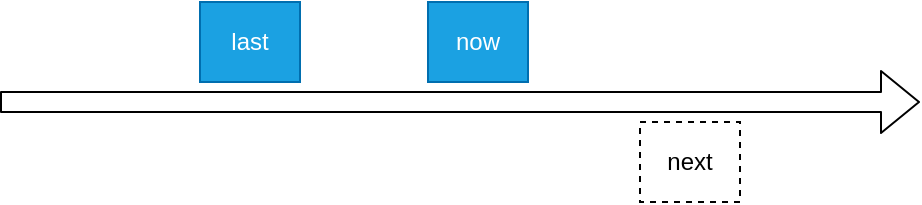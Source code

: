 <mxfile>
    <diagram id="_vzzkAketyfy2SjTQgJe" name="Page-1">
        <mxGraphModel dx="659" dy="274" grid="1" gridSize="10" guides="1" tooltips="1" connect="1" arrows="1" fold="1" page="1" pageScale="1" pageWidth="827" pageHeight="1169" math="0" shadow="0">
            <root>
                <mxCell id="0"/>
                <mxCell id="1" parent="0"/>
                <mxCell id="2" value="" style="shape=flexArrow;endArrow=classic;html=1;" edge="1" parent="1">
                    <mxGeometry width="50" height="50" relative="1" as="geometry">
                        <mxPoint x="120" y="170" as="sourcePoint"/>
                        <mxPoint x="580" y="170" as="targetPoint"/>
                    </mxGeometry>
                </mxCell>
                <mxCell id="3" value="now" style="rounded=0;whiteSpace=wrap;html=1;fillColor=#1ba1e2;strokeColor=#006EAF;fontColor=#ffffff;" vertex="1" parent="1">
                    <mxGeometry x="334" y="120" width="50" height="40" as="geometry"/>
                </mxCell>
                <mxCell id="4" value="next" style="rounded=0;whiteSpace=wrap;html=1;dashed=1;" vertex="1" parent="1">
                    <mxGeometry x="440" y="180" width="50" height="40" as="geometry"/>
                </mxCell>
                <mxCell id="5" value="last" style="rounded=0;whiteSpace=wrap;html=1;fillColor=#1ba1e2;strokeColor=#006EAF;fontColor=#ffffff;" vertex="1" parent="1">
                    <mxGeometry x="220" y="120" width="50" height="40" as="geometry"/>
                </mxCell>
            </root>
        </mxGraphModel>
    </diagram>
</mxfile>